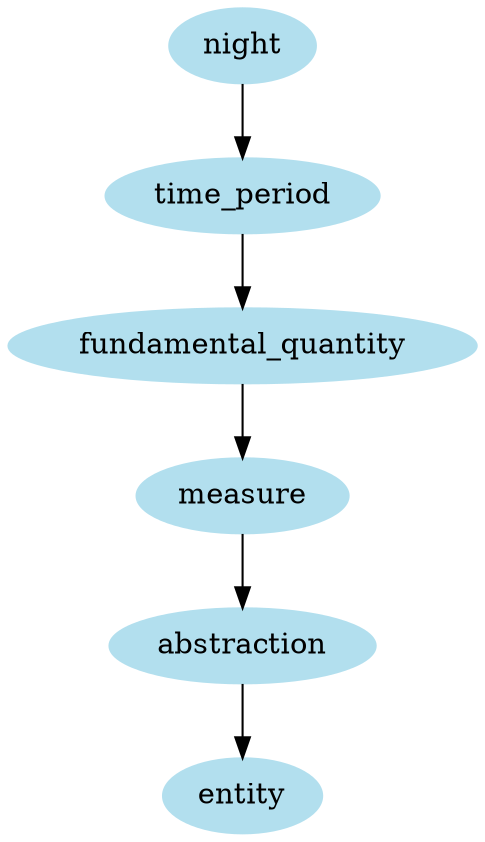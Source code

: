 digraph unix {
	node [color=lightblue2 style=filled]
	size="6,6"
	night -> time_period
	time_period -> fundamental_quantity
	fundamental_quantity -> measure
	measure -> abstraction
	abstraction -> entity
}
